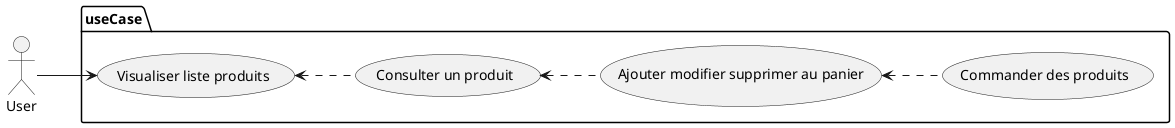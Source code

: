 @startuml usecase
left to right direction
actor User as U

package useCase {
    usecase "Visualiser liste produits" as UC1
    usecase "Consulter un produit" as UC2
    usecase "Ajouter modifier supprimer au panier" as UC3
    usecase "Commander des produits" as UC4
}

U --> UC1
UC1 <.. UC2 
UC2 <.. UC3 
UC3 <.. UC4 
@enduml